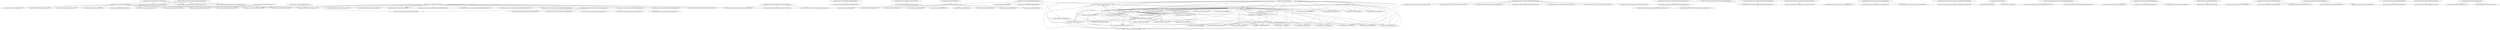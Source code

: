 digraph "ddg/ddg"
{
	"org.apache.commons.math3.exception.util.LocalizedFormats#44" -> "org.apache.commons.math3.fraction.BigFraction#120";
	"org.apache.commons.math3.fraction.BigFractionField$LazyHolder#71" -> "org.apache.commons.math3.fraction.BigFractionField$LazyHolder#69";
	"org.apache.commons.math3.fraction.BigFraction#45" -> "org.apache.commons.math3.fraction.BigFractionField#34";
	"org.apache.commons.math3.analysis.interpolation.FieldHermiteInterpolator#64" -> "org.apache.commons.math3.analysis.interpolation.FieldHermiteInterpolator#95";
	"org.apache.commons.math3.fraction.BigFraction#120" -> "org.apache.commons.math3.fraction.BigFraction#867";
	"org.apache.commons.math3.fraction.BigFraction#120" -> "org.apache.commons.math3.fraction.BigFraction#40";
	"org.apache.commons.math3.fraction.BigFraction#120" -> "org.apache.commons.math3.fraction.BigFraction#912";
	"org.apache.commons.math3.fraction.BigFraction#120" -> "org.apache.commons.math3.fraction.BigFraction#1039";
	"org.apache.commons.math3.fraction.BigFraction#120" -> "org.apache.commons.math3.fraction.BigFraction#713";
	"org.apache.commons.math3.fraction.BigFraction#45" -> "org.apache.commons.math3.fraction.BigFraction#1097";
	"org.apache.commons.math3.fraction.BigFraction#120" -> "org.apache.commons.math3.fraction.BigFraction#1097";
	"org.apache.commons.math3.fraction.BigFraction#45" -> "org.apache.commons.math3.fraction.BigFraction#912";
	"org.apache.commons.math3.fraction.BigFraction#120" -> "org.apache.commons.math3.fraction.BigFraction#684";
	"org.apache.commons.math3.analysis.interpolation.FieldHermiteInterpolator#64" -> "org.apache.commons.math3.analysis.interpolation.FieldHermiteInterpolator#143";
	"org.apache.commons.math3.fraction.BigFraction#45" -> "org.apache.commons.math3.fraction.BigFractionField#34";
	"org.apache.commons.math3.fraction.BigFraction#45" -> "org.apache.commons.math3.fraction.BigFraction#510";
	"org.apache.commons.math3.fraction.BigFraction#120" -> "org.apache.commons.math3.fraction.BigFraction#510";
	"org.apache.commons.math3.fraction.BigFraction#45" -> "org.apache.commons.math3.analysis.interpolation.FieldHermiteInterpolatorTest#264";
	"org.apache.commons.math3.analysis.interpolation.FieldHermiteInterpolator#64" -> "org.apache.commons.math3.analysis.interpolation.FieldHermiteInterpolator#174";
	"org.apache.commons.math3.exception.util.LocalizedFormats#44" -> "org.apache.commons.math3.analysis.interpolation.FieldHermiteInterpolator#174";
	"org.apache.commons.math3.exception.util.ExceptionContext#64" -> "org.apache.commons.math3.exception.util.ExceptionContext#87";
	"org.apache.commons.math3.fraction.BigFraction#45" -> "org.apache.commons.math3.analysis.interpolation.FieldHermiteInterpolatorTest#238";
	"org.apache.commons.math3.dfp.DfpField$RoundingMode#33" -> "org.apache.commons.math3.dfp.DfpField#191";
	"org.apache.commons.math3.dfp.DfpField#191" -> "org.apache.commons.math3.dfp.DfpField#251";
	"org.apache.commons.math3.dfp.Dfp#211" -> "org.apache.commons.math3.dfp.Dfp#1972";
	"org.apache.commons.math3.dfp.Dfp#211" -> "org.apache.commons.math3.dfp.Dfp#599";
	"org.apache.commons.math3.dfp.Dfp#211" -> "org.apache.commons.math3.dfp.Dfp#324";
	"org.apache.commons.math3.dfp.Dfp#324" -> "org.apache.commons.math3.dfp.Dfp#1972";
	"org.apache.commons.math3.dfp.Dfp#324" -> "org.apache.commons.math3.dfp.Dfp#599";
	"org.apache.commons.math3.dfp.Dfp#211" -> "org.apache.commons.math3.dfp.Dfp#651";
	"org.apache.commons.math3.dfp.DfpField#191" -> "org.apache.commons.math3.dfp.DfpField#403";
	"org.apache.commons.math3.dfp.Dfp#324" -> "org.apache.commons.math3.dfp.Dfp#882";
	"org.apache.commons.math3.dfp.Dfp#211" -> "org.apache.commons.math3.dfp.Dfp#882";
	"org.apache.commons.math3.dfp.Dfp#324" -> "org.apache.commons.math3.dfp.Dfp#934";
	"org.apache.commons.math3.dfp.Dfp#211" -> "org.apache.commons.math3.dfp.Dfp#934";
	"org.apache.commons.math3.dfp.Dfp#324" -> "org.apache.commons.math3.dfp.Dfp#783";
	"org.apache.commons.math3.dfp.Dfp#211" -> "org.apache.commons.math3.dfp.Dfp#783";
	"org.apache.commons.math3.dfp.Dfp#324" -> "org.apache.commons.math3.dfp.Dfp#949";
	"org.apache.commons.math3.dfp.Dfp#211" -> "org.apache.commons.math3.dfp.Dfp#949";
	"org.apache.commons.math3.dfp.Dfp#211" -> "org.apache.commons.math3.dfp.Dfp#1691";
	"org.apache.commons.math3.dfp.Dfp#324" -> "org.apache.commons.math3.dfp.Dfp#1691";
	"org.apache.commons.math3.dfp.DfpField#191" -> "org.apache.commons.math3.dfp.DfpField#269";
	"org.apache.commons.math3.dfp.DfpField$RoundingMode#33" -> "org.apache.commons.math3.dfp.Dfp#1691";
	"org.apache.commons.math3.dfp.DfpField$RoundingMode#33" -> "org.apache.commons.math3.dfp.DfpField$RoundingMode#30";
	"org.apache.commons.math3.dfp.DfpField$RoundingMode#33" -> "org.apache.commons.math3.dfp.Dfp$1#1094";
	"org.apache.commons.math3.dfp.Dfp$1#1094" -> "org.apache.commons.math3.dfp.Dfp#1426";
	"org.apache.commons.math3.dfp.Dfp#324" -> "org.apache.commons.math3.dfp.Dfp#1426";
	"org.apache.commons.math3.dfp.Dfp#1691" -> "org.apache.commons.math3.dfp.Dfp#1426";
	"org.apache.commons.math3.dfp.Dfp#324" -> "org.apache.commons.math3.dfp.Dfp#1262";
	"org.apache.commons.math3.dfp.Dfp#1972" -> "org.apache.commons.math3.dfp.Dfp#324";
	"org.apache.commons.math3.dfp.Dfp#1691" -> "org.apache.commons.math3.dfp.Dfp#324";
	"org.apache.commons.math3.dfp.Dfp#324" -> "org.apache.commons.math3.dfp.Dfp#651";
	"org.apache.commons.math3.dfp.Dfp#1262" -> "org.apache.commons.math3.dfp.Dfp#949";
	"org.apache.commons.math3.dfp.Dfp#324" -> "org.apache.commons.math3.dfp.Dfp#699";
	"org.apache.commons.math3.dfp.Dfp#324" -> "org.apache.commons.math3.dfp.Dfp#1239";
	"org.apache.commons.math3.dfp.Dfp#1262" -> "org.apache.commons.math3.dfp.Dfp#1426";
	"org.apache.commons.math3.dfp.Dfp#324" -> "org.apache.commons.math3.dfp.Dfp#1903";
	"org.apache.commons.math3.dfp.Dfp#1262" -> "org.apache.commons.math3.dfp.Dfp#324";
	"org.apache.commons.math3.dfp.Dfp#324" -> "org.apache.commons.math3.dfp.Dfp#671";
	"org.apache.commons.math3.dfp.Dfp#671" -> "org.apache.commons.math3.dfp.Dfp#1426";
	"org.apache.commons.math3.dfp.Dfp#671" -> "org.apache.commons.math3.dfp.Dfp#324";
	"org.apache.commons.math3.dfp.Dfp#324" -> "org.apache.commons.math3.dfp.Dfp#683";
	"org.apache.commons.math3.dfp.Dfp#324" -> "org.apache.commons.math3.dfp.Dfp#907";
	"org.apache.commons.math3.dfp.Dfp#211" -> "org.apache.commons.math3.dfp.Dfp#907";
	"org.apache.commons.math3.dfp.Dfp#324" -> "org.apache.commons.math3.dfp.Dfp#758";
	"org.apache.commons.math3.dfp.Dfp#1262" -> "org.apache.commons.math3.dfp.Dfp#1691";
	"org.apache.commons.math3.dfp.DfpField#191" -> "org.apache.commons.math3.dfp.DfpField#331";
	"org.apache.commons.math3.dfp.Dfp#1262" -> "org.apache.commons.math3.dfp.Dfp#671";
	"org.apache.commons.math3.dfp.Dfp#324" -> "org.apache.commons.math3.dfp.Dfp#2067";
	"org.apache.commons.math3.dfp.Dfp#1262" -> "org.apache.commons.math3.dfp.Dfp#2067";
	"org.apache.commons.math3.dfp.Dfp#324" -> "org.apache.commons.math3.dfp.Dfp#2169";
	"org.apache.commons.math3.dfp.Dfp#1262" -> "org.apache.commons.math3.dfp.Dfp#2169";
	"org.apache.commons.math3.dfp.Dfp#1691" -> "org.apache.commons.math3.dfp.Dfp#2067";
	"org.apache.commons.math3.dfp.Dfp#1691" -> "org.apache.commons.math3.dfp.Dfp#2169";
	"org.apache.commons.math3.dfp.Dfp#324" -> "org.apache.commons.math3.dfp.Dfp#1408";
	"org.apache.commons.math3.dfp.Dfp#1408" -> "org.apache.commons.math3.dfp.Dfp#324";
	"org.apache.commons.math3.dfp.Dfp#211" -> "org.apache.commons.math3.dfp.Dfp#1262";
	"org.apache.commons.math3.dfp.Dfp#211" -> "org.apache.commons.math3.dfp.Dfp#1507";
	"org.apache.commons.math3.dfp.Dfp#324" -> "org.apache.commons.math3.dfp.Dfp#1507";
	"org.apache.commons.math3.dfp.Dfp#1262" -> "org.apache.commons.math3.dfp.Dfp#1507";
	"org.apache.commons.math3.dfp.Dfp#1507" -> "org.apache.commons.math3.dfp.Dfp#1426";
	"org.apache.commons.math3.dfp.Dfp#1507" -> "org.apache.commons.math3.dfp.Dfp#324";
	"org.apache.commons.math3.dfp.Dfp#671" -> "org.apache.commons.math3.dfp.Dfp#1507";
	"org.apache.commons.math3.dfp.Dfp#1262" -> "org.apache.commons.math3.dfp.Dfp#1972";
	"org.apache.commons.math3.dfp.Dfp#671" -> "org.apache.commons.math3.dfp.Dfp#1691";
	"org.apache.commons.math3.dfp.Dfp#683" -> "org.apache.commons.math3.dfp.Dfp#1262";
	"org.apache.commons.math3.dfp.Dfp#671" -> "org.apache.commons.math3.dfp.Dfp#949";
	"org.apache.commons.math3.dfp.Dfp#1262" -> "org.apache.commons.math3.dfp.Dfp#699";
	"org.apache.commons.math3.dfp.Dfp#1691" -> "org.apache.commons.math3.dfp.Dfp#1507";
	"org.apache.commons.math3.dfp.Dfp#1691" -> "org.apache.commons.math3.dfp.Dfp#949";
	"org.apache.commons.math3.dfp.Dfp#1507" -> "org.apache.commons.math3.dfp.Dfp#1691";
	"org.apache.commons.math3.dfp.Dfp#211" -> "org.apache.commons.math3.dfp.Dfp#637";
	"org.apache.commons.math3.dfp.Dfp#1507" -> "org.apache.commons.math3.dfp.Dfp#2067";
	"org.apache.commons.math3.dfp.Dfp#1507" -> "org.apache.commons.math3.dfp.Dfp#2169";
	"org.apache.commons.math3.dfp.Dfp#1262" -> "org.apache.commons.math3.dfp.Dfp#683";
	"org.apache.commons.math3.dfp.Dfp#683" -> "org.apache.commons.math3.dfp.Dfp#1426";
	"org.apache.commons.math3.dfp.Dfp#683" -> "org.apache.commons.math3.dfp.Dfp#949";
	"org.apache.commons.math3.dfp.Dfp#683" -> "org.apache.commons.math3.dfp.Dfp#324";
	"org.apache.commons.math3.dfp.DfpField#578" -> "org.apache.commons.math3.dfp.DfpField#191";
	"org.apache.commons.math3.dfp.Dfp#336" -> "org.apache.commons.math3.dfp.Dfp#644";
	"org.apache.commons.math3.dfp.Dfp#336" -> "org.apache.commons.math3.dfp.Dfp#1426";
	"org.apache.commons.math3.dfp.DfpField#191" -> "org.apache.commons.math3.dfp.DfpField#530";
	"org.apache.commons.math3.dfp.Dfp#211" -> "org.apache.commons.math3.dfp.Dfp#875";
	"org.apache.commons.math3.dfp.Dfp#211" -> "org.apache.commons.math3.dfp.Dfp#2417";
	"org.apache.commons.math3.dfp.DfpField#191" -> "org.apache.commons.math3.dfp.DfpField#464";
	"org.apache.commons.math3.dfp.Dfp#336" -> "org.apache.commons.math3.dfp.Dfp#599";
	"org.apache.commons.math3.dfp.Dfp#336" -> "org.apache.commons.math3.dfp.Dfp#324";
	"org.apache.commons.math3.dfp.Dfp#336" -> "org.apache.commons.math3.dfp.Dfp#1624";
	"org.apache.commons.math3.dfp.Dfp#324" -> "org.apache.commons.math3.dfp.Dfp#1624";
	"org.apache.commons.math3.dfp.DfpField$RoundingMode#33" -> "org.apache.commons.math3.dfp.Dfp#1008";
	"org.apache.commons.math3.dfp.Dfp#324" -> "org.apache.commons.math3.dfp.Dfp#1052";
	"org.apache.commons.math3.dfp.Dfp#324" -> "org.apache.commons.math3.dfp.Dfp#1036";
	"org.apache.commons.math3.dfp.Dfp#211" -> "org.apache.commons.math3.dfp.Dfp#1036";
	"org.apache.commons.math3.dfp.Dfp#211" -> "org.apache.commons.math3.dfp.Dfp#758";
	"org.apache.commons.math3.dfp.Dfp#336" -> "org.apache.commons.math3.dfp.Dfp#1903";
	"org.apache.commons.math3.dfp.Dfp#1036" -> "org.apache.commons.math3.dfp.Dfp#949";
	"org.apache.commons.math3.dfp.Dfp#324" -> "org.apache.commons.math3.dfp.Dfp#644";
	"org.apache.commons.math3.dfp.Dfp#324" -> "org.apache.commons.math3.dfp.Dfp#658";
	"org.apache.commons.math3.dfp.DfpField#191" -> "org.apache.commons.math3.dfp.DfpField#410";
	"org.apache.commons.math3.dfp.Dfp#1180" -> "org.apache.commons.math3.dfp.Dfp#1507";
	"org.apache.commons.math3.dfp.Dfp#1036" -> "org.apache.commons.math3.dfp.Dfp#1507";
	"org.apache.commons.math3.dfp.Dfp#1036" -> "org.apache.commons.math3.dfp.Dfp#324";
	"org.apache.commons.math3.dfp.Dfp#211" -> "org.apache.commons.math3.dfp.Dfp#1903";
	"org.apache.commons.math3.dfp.Dfp#1408" -> "org.apache.commons.math3.dfp.Dfp#1507";
	"org.apache.commons.math3.dfp.DfpField#191" -> "org.apache.commons.math3.dfp.DfpField#422";
	"org.apache.commons.math3.dfp.Dfp#211" -> "org.apache.commons.math3.dfp.Dfp#658";
	"org.apache.commons.math3.dfp.Dfp#324" -> "org.apache.commons.math3.dfp.Dfp#258";
	"org.apache.commons.math3.dfp.Dfp#1507" -> "org.apache.commons.math3.dfp.Dfp#258";
	"org.apache.commons.math3.dfp.Dfp#258" -> "org.apache.commons.math3.dfp.Dfp#1262";
	"org.apache.commons.math3.dfp.Dfp#258" -> "org.apache.commons.math3.dfp.Dfp#599";
	"org.apache.commons.math3.dfp.Dfp#258" -> "org.apache.commons.math3.dfp.Dfp#324";
	"org.apache.commons.math3.dfp.Dfp#324" -> "org.apache.commons.math3.dfp.Dfp#875";
	"org.apache.commons.math3.dfp.Dfp#324" -> "org.apache.commons.math3.dfp.Dfp#1190";
	"org.apache.commons.math3.dfp.Dfp#1262" -> "org.apache.commons.math3.dfp.Dfp#1190";
	"org.apache.commons.math3.dfp.Dfp#324" -> "org.apache.commons.math3.dfp.Dfp#665";
	"org.apache.commons.math3.dfp.Dfp#324" -> "org.apache.commons.math3.dfp.Dfp#637";
	"org.apache.commons.math3.dfp.Dfp#1691" -> "org.apache.commons.math3.dfp.Dfp#1052";
	"org.apache.commons.math3.dfp.Dfp$1#1094" -> "org.apache.commons.math3.dfp.Dfp#1052";
	"org.apache.commons.math3.dfp.Dfp#324" -> "org.apache.commons.math3.dfp.Dfp#616";
	"org.apache.commons.math3.dfp.Dfp#336" -> "org.apache.commons.math3.dfp.Dfp#783";
	"org.apache.commons.math3.dfp.Dfp#336" -> "org.apache.commons.math3.dfp.Dfp#882";
	"org.apache.commons.math3.dfp.Dfp#1052" -> "org.apache.commons.math3.dfp.Dfp#949";
	"org.apache.commons.math3.dfp.Dfp#336" -> "org.apache.commons.math3.dfp.Dfp#949";
	"org.apache.commons.math3.dfp.Dfp#336" -> "org.apache.commons.math3.dfp.Dfp#907";
	"org.apache.commons.math3.dfp.Dfp#324" -> "org.apache.commons.math3.dfp.Dfp#98";
	"org.apache.commons.math3.dfp.Dfp#683" -> "org.apache.commons.math3.dfp.Dfp#1190";
	"org.apache.commons.math3.dfp.Dfp#211" -> "org.apache.commons.math3.dfp.Dfp#1624";
	"org.apache.commons.math3.dfp.Dfp#683" -> "org.apache.commons.math3.dfp.Dfp#1691";
	"org.apache.commons.math3.dfp.DfpField#191" -> "org.apache.commons.math3.dfp.DfpField#471";
	"org.apache.commons.math3.dfp.Dfp#1507" -> "org.apache.commons.math3.dfp.Dfp#1052";
	"org.apache.commons.math3.dfp.Dfp#336" -> "org.apache.commons.math3.dfp.Dfp#1262";
	"org.apache.commons.math3.dfp.Dfp#336" -> "org.apache.commons.math3.dfp.Dfp#651";
	"org.apache.commons.math3.dfp.Dfp#258" -> "org.apache.commons.math3.dfp.Dfp#875";
	"org.apache.commons.math3.dfp.Dfp#258" -> "org.apache.commons.math3.dfp.Dfp#882";
	"org.apache.commons.math3.dfp.Dfp#258" -> "org.apache.commons.math3.dfp.Dfp#651";
	"org.apache.commons.math3.dfp.Dfp#258" -> "org.apache.commons.math3.dfp.Dfp#949";
	"org.apache.commons.math3.dfp.Dfp#258" -> "org.apache.commons.math3.dfp.Dfp#1190";
	"org.apache.commons.math3.dfp.Dfp#258" -> "org.apache.commons.math3.dfp.Dfp#665";
	"org.apache.commons.math3.dfp.Dfp#258" -> "org.apache.commons.math3.dfp.Dfp#758";
	"org.apache.commons.math3.dfp.Dfp#258" -> "org.apache.commons.math3.dfp.Dfp#907";
	"org.apache.commons.math3.dfp.Dfp#258" -> "org.apache.commons.math3.dfp.Dfp#1691";
	"org.apache.commons.math3.dfp.Dfp#258" -> "org.apache.commons.math3.dfp.Dfp#658";
	"org.apache.commons.math3.dfp.Dfp#258" -> "org.apache.commons.math3.dfp.Dfp#637";
	"org.apache.commons.math3.dfp.Dfp#1052" -> "org.apache.commons.math3.dfp.Dfp#324";
	"org.apache.commons.math3.dfp.Dfp#258" -> "org.apache.commons.math3.dfp.Dfp#1036";
	"org.apache.commons.math3.dfp.Dfp#671" -> "org.apache.commons.math3.dfp.Dfp#1190";
	"org.apache.commons.math3.fraction.BigFraction#45" -> "org.apache.commons.math3.analysis.interpolation.FieldHermiteInterpolatorTest#34";
	"org.apache.commons.math3.fraction.BigFraction#172" -> "org.apache.commons.math3.fraction.BigFraction#912";
	"org.apache.commons.math3.fraction.BigFraction#172" -> "org.apache.commons.math3.fraction.BigFraction#1097";
	"org.apache.commons.math3.exception.util.LocalizedFormats#44" -> "org.apache.commons.math3.analysis.interpolation.FieldHermiteInterpolator#95";
	"org.apache.commons.math3.fraction.BigFraction#45" -> "org.apache.commons.math3.analysis.interpolation.FieldHermiteInterpolatorTest#259";
	"org.apache.commons.math3.exception.util.LocalizedFormats#44" -> "org.apache.commons.math3.analysis.interpolation.FieldHermiteInterpolator#143";
	"org.apache.commons.math3.dfp.Dfp#1507" -> "org.apache.commons.math3.dfp.Dfp#2417";
	"org.apache.commons.math3.analysis.polynomials.PolynomialFunction#69" -> "org.apache.commons.math3.analysis.polynomials.PolynomialFunction#94";
	"org.apache.commons.math3.dfp.Dfp#1507" -> "org.apache.commons.math3.dfp.Dfp#949";
	"org.apache.commons.math3.dfp.Dfp#1507" -> "org.apache.commons.math3.dfp.Dfp#1190";
	"org.apache.commons.math3.dfp.Dfp#258" -> "org.apache.commons.math3.dfp.Dfp#1507";
	"org.apache.commons.math3.dfp.Dfp#683" -> "org.apache.commons.math3.dfp.Dfp#1507";
	"org.apache.commons.math3.dfp.Dfp#1262" -> "org.apache.commons.math3.dfp.Dfp#2417";
	"org.apache.commons.math3.dfp.Dfp#211" -> "org.apache.commons.math3.dfp.Dfp#1190";
	"org.apache.commons.math3.dfp.Dfp#211" -> "org.apache.commons.math3.dfp.Dfp#665";
	"org.apache.commons.math3.analysis.polynomials.PolynomialFunction#69" -> "org.apache.commons.math3.analysis.polynomials.PolynomialFunction#281";
	"org.apache.commons.math3.fraction.BigFraction#45" -> "org.apache.commons.math3.analysis.polynomials.PolynomialsUtils#55";
	"org.apache.commons.math3.analysis.polynomials.PolynomialsUtils#55" -> "org.apache.commons.math3.analysis.polynomials.PolynomialsUtils#106";
	"org.apache.commons.math3.fraction.BigFraction#45" -> "org.apache.commons.math3.analysis.polynomials.PolynomialsUtils$1#107";
	"org.apache.commons.math3.analysis.polynomials.PolynomialsUtils$1#107" -> "org.apache.commons.math3.analysis.polynomials.PolynomialsUtils$1#111";
	"org.apache.commons.math3.analysis.polynomials.PolynomialFunction#69" -> "org.apache.commons.math3.analysis.polynomials.PolynomialFunction#310";
	"org.apache.commons.math3.analysis.polynomials.PolynomialsUtils#55" -> "org.apache.commons.math3.analysis.polynomials.PolynomialsUtils#184";
	"org.apache.commons.math3.fraction.BigFraction#45" -> "org.apache.commons.math3.analysis.polynomials.PolynomialsUtils$4#188";
	"org.apache.commons.math3.analysis.polynomials.PolynomialsUtils#55" -> "org.apache.commons.math3.analysis.polynomials.PolynomialsUtils#157";
	"org.apache.commons.math3.analysis.integration.BaseAbstractUnivariateIntegrator#113" -> "org.apache.commons.math3.analysis.integration.BaseAbstractUnivariateIntegrator#241";
	"org.apache.commons.math3.analysis.integration.BaseAbstractUnivariateIntegrator#241" -> "org.apache.commons.math3.analysis.integration.BaseAbstractUnivariateIntegrator#196";
	"org.apache.commons.math3.analysis.integration.BaseAbstractUnivariateIntegrator#241" -> "org.apache.commons.math3.analysis.integration.BaseAbstractUnivariateIntegrator#202";
	"org.apache.commons.math3.analysis.integration.IterativeLegendreGaussIntegrator#51" -> "org.apache.commons.math3.analysis.integration.IterativeLegendreGaussIntegrator#161";
	"org.apache.commons.math3.analysis.integration.IterativeLegendreGaussIntegrator#75" -> "org.apache.commons.math3.analysis.integration.IterativeLegendreGaussIntegrator#161";
	"org.apache.commons.math3.analysis.integration.gauss.GaussIntegratorFactory#32" -> "org.apache.commons.math3.analysis.integration.gauss.GaussIntegratorFactory#105";
	"org.apache.commons.math3.analysis.integration.gauss.BaseRuleFactory#37" -> "org.apache.commons.math3.analysis.integration.gauss.BaseRuleFactory#58";
	"org.apache.commons.math3.analysis.integration.gauss.BaseRuleFactory#37" -> "org.apache.commons.math3.analysis.integration.gauss.BaseRuleFactory#95";
	"org.apache.commons.math3.analysis.integration.gauss.LegendreHighPrecisionRuleFactory#56" -> "org.apache.commons.math3.analysis.integration.gauss.LegendreHighPrecisionRuleFactory#68";
	"org.apache.commons.math3.util.Pair#45" -> "org.apache.commons.math3.util.Pair#84";
	"org.apache.commons.math3.util.Pair#45" -> "org.apache.commons.math3.util.Pair#94";
	"org.apache.commons.math3.analysis.integration.gauss.BaseRuleFactory#37" -> "org.apache.commons.math3.analysis.integration.gauss.BaseRuleFactory#112";
	"org.apache.commons.math3.analysis.polynomials.PolynomialsUtils#55" -> "org.apache.commons.math3.analysis.polynomials.PolynomialsUtils#131";
	"org.apache.commons.math3.analysis.polynomials.PolynomialFunction#69" -> "org.apache.commons.math3.analysis.polynomials.PolynomialFunction#236";
	"org.apache.commons.math3.analysis.polynomials.PolynomialFunction#69" -> "org.apache.commons.math3.analysis.polynomials.PolynomialFunction#171";
	"org.apache.commons.math3.analysis.polynomials.PolynomialFunction#69" -> "org.apache.commons.math3.analysis.polynomials.PolynomialFunction#115";
	"org.apache.commons.math3.fraction.BigFraction#45" -> "org.apache.commons.math3.analysis.polynomials.PolynomialsUtils$2#135";
	"org.apache.commons.math3.analysis.polynomials.PolynomialsUtils#55" -> "org.apache.commons.math3.analysis.polynomials.PolynomialsUtils#217";
	"org.apache.commons.math3.analysis.polynomials.PolynomialsUtils$JacobiKey#268" -> "org.apache.commons.math3.analysis.polynomials.PolynomialsUtils$JacobiKey#278";
	"org.apache.commons.math3.fraction.BigFraction#45" -> "org.apache.commons.math3.analysis.polynomials.PolynomialsUtils#217";
	"org.apache.commons.math3.analysis.polynomials.PolynomialsUtils$JacobiKey#268" -> "org.apache.commons.math3.analysis.polynomials.PolynomialsUtils$JacobiKey#288";
	"org.apache.commons.math3.analysis.polynomials.PolynomialFunction#69" -> "org.apache.commons.math3.analysis.polynomials.PolynomialFunction#196";
	"org.apache.commons.math3.distribution.KolmogorovSmirnovDistribution#85" -> "org.apache.commons.math3.distribution.KolmogorovSmirnovDistribution#151";
	"org.apache.commons.math3.distribution.KolmogorovSmirnovDistribution#85" -> "org.apache.commons.math3.distribution.KolmogorovSmirnovDistribution#228";
	"org.apache.commons.math3.distribution.KolmogorovSmirnovDistribution#85" -> "org.apache.commons.math3.distribution.KolmogorovSmirnovDistribution#269";
	"org.apache.commons.math3.fraction.BigFraction#45" -> "org.apache.commons.math3.distribution.KolmogorovSmirnovDistribution#269";
	"org.apache.commons.math3.fraction.BigFraction#271" -> "org.apache.commons.math3.fraction.BigFraction#912";
	"org.apache.commons.math3.fraction.BigFraction#271" -> "org.apache.commons.math3.fraction.BigFraction#1039";
	"org.apache.commons.math3.fraction.BigFraction#271" -> "org.apache.commons.math3.fraction.BigFraction#597";
	"org.apache.commons.math3.fraction.BigFraction#120" -> "org.apache.commons.math3.fraction.BigFraction#597";
	"org.apache.commons.math3.fraction.BigFraction#120" -> "org.apache.commons.math3.fraction.BigFraction#614";
	"org.apache.commons.math3.linear.Array2DRowFieldMatrix#333" -> "org.apache.commons.math3.linear.Array2DRowFieldMatrix#405";
	"org.apache.commons.math3.linear.RealMatrixFormat#133" -> "org.apache.commons.math3.linear.RealMatrixFormat#207";
	"org.apache.commons.math3.linear.Array2DRowFieldMatrix#333" -> "org.apache.commons.math3.linear.Array2DRowFieldMatrix#411";
	"org.apache.commons.math3.linear.Array2DRowFieldMatrix#333" -> "org.apache.commons.math3.linear.Array2DRowFieldMatrix#366";
	"org.apache.commons.math3.linear.Array2DRowRealMatrix#61" -> "org.apache.commons.math3.linear.Array2DRowRealMatrix#339";
	"org.apache.commons.math3.linear.Array2DRowRealMatrix#61" -> "org.apache.commons.math3.linear.Array2DRowRealMatrix#345";
	"org.apache.commons.math3.linear.Array2DRowRealMatrix#61" -> "org.apache.commons.math3.linear.Array2DRowRealMatrix#314";
	"org.apache.commons.math3.linear.Array2DRowRealMatrix#61" -> "org.apache.commons.math3.linear.Array2DRowRealMatrix#528";
	"org.apache.commons.math3.linear.Array2DRowRealMatrix#101" -> "org.apache.commons.math3.linear.Array2DRowRealMatrix#345";
	"org.apache.commons.math3.linear.Array2DRowRealMatrix#101" -> "org.apache.commons.math3.linear.Array2DRowRealMatrix#339";
	"org.apache.commons.math3.linear.Array2DRowRealMatrix#101" -> "org.apache.commons.math3.linear.Array2DRowRealMatrix#306";
	"org.apache.commons.math3.fraction.BigFraction#45" -> "org.apache.commons.math3.fraction.BigFractionFieldTest#33";
	"org.apache.commons.math3.fraction.BigFraction#45" -> "org.apache.commons.math3.fraction.BigFractionFieldTest#28";
	"org.apache.commons.math3.fraction.BigFractionFormatTest#43" -> "org.apache.commons.math3.fraction.BigFractionFormatTest#96";
	"org.apache.commons.math3.fraction.BigFraction#120" -> "org.apache.commons.math3.fraction.BigFraction#790";
	"org.apache.commons.math3.fraction.BigFraction#120" -> "org.apache.commons.math3.fraction.BigFraction#757";
	"org.apache.commons.math3.fraction.ProperBigFractionFormat#234" -> "org.apache.commons.math3.fraction.ProperBigFractionFormat#119";
	"org.apache.commons.math3.fraction.AbstractFormat#69" -> "org.apache.commons.math3.fraction.AbstractFormat#111";
	"org.apache.commons.math3.fraction.AbstractFormat#69" -> "org.apache.commons.math3.fraction.AbstractFormat#103";
}

